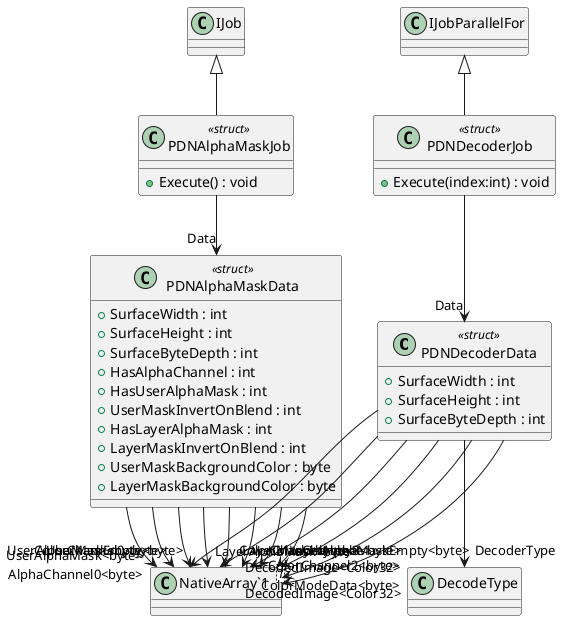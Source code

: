 @startuml
class PDNDecoderData <<struct>> {
    + SurfaceWidth : int
    + SurfaceHeight : int
    + SurfaceByteDepth : int
}
class PDNDecoderJob <<struct>> {
    + Execute(index:int) : void
}
class PDNAlphaMaskData <<struct>> {
    + SurfaceWidth : int
    + SurfaceHeight : int
    + SurfaceByteDepth : int
    + HasAlphaChannel : int
    + HasUserAlphaMask : int
    + UserMaskInvertOnBlend : int
    + HasLayerAlphaMask : int
    + LayerMaskInvertOnBlend : int
    + UserMaskBackgroundColor : byte
    + LayerMaskBackgroundColor : byte
}
class PDNAlphaMaskJob <<struct>> {
    + Execute() : void
}
class "NativeArray`1"<T> {
}
PDNDecoderData --> "DecoderType" DecodeType
PDNDecoderData --> "ColorChannel0<byte>" "NativeArray`1"
PDNDecoderData --> "ColorChannel1<byte>" "NativeArray`1"
PDNDecoderData --> "ColorChannel2<byte>" "NativeArray`1"
PDNDecoderData --> "ColorChannel3<byte>" "NativeArray`1"
PDNDecoderData --> "ColorModeData<byte>" "NativeArray`1"
PDNDecoderData --> "DecodedImage<Color32>" "NativeArray`1"
IJobParallelFor <|-- PDNDecoderJob
PDNDecoderJob --> "Data" PDNDecoderData
PDNAlphaMaskData --> "AlphaChannel0<byte>" "NativeArray`1"
PDNAlphaMaskData --> "UserMask<byte>" "NativeArray`1"
PDNAlphaMaskData --> "UserAlphaMask<byte>" "NativeArray`1"
PDNAlphaMaskData --> "UserAlphaMaskEmpty<byte>" "NativeArray`1"
PDNAlphaMaskData --> "LayerMask<byte>" "NativeArray`1"
PDNAlphaMaskData --> "LayerAlphaMask<byte>" "NativeArray`1"
PDNAlphaMaskData --> "LayerAlphaMaskEmpty<byte>" "NativeArray`1"
PDNAlphaMaskData --> "DecodedImage<Color32>" "NativeArray`1"
IJob <|-- PDNAlphaMaskJob
PDNAlphaMaskJob --> "Data" PDNAlphaMaskData
@enduml
